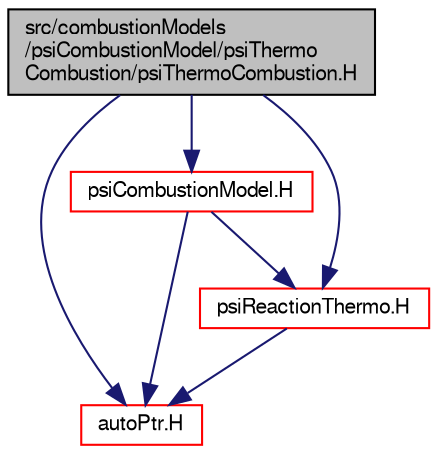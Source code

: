 digraph "src/combustionModels/psiCombustionModel/psiThermoCombustion/psiThermoCombustion.H"
{
  bgcolor="transparent";
  edge [fontname="FreeSans",fontsize="10",labelfontname="FreeSans",labelfontsize="10"];
  node [fontname="FreeSans",fontsize="10",shape=record];
  Node0 [label="src/combustionModels\l/psiCombustionModel/psiThermo\lCombustion/psiThermoCombustion.H",height=0.2,width=0.4,color="black", fillcolor="grey75", style="filled", fontcolor="black"];
  Node0 -> Node1 [color="midnightblue",fontsize="10",style="solid",fontname="FreeSans"];
  Node1 [label="autoPtr.H",height=0.2,width=0.4,color="red",URL="$a11078.html"];
  Node0 -> Node41 [color="midnightblue",fontsize="10",style="solid",fontname="FreeSans"];
  Node41 [label="psiCombustionModel.H",height=0.2,width=0.4,color="red",URL="$a00098.html"];
  Node41 -> Node1 [color="midnightblue",fontsize="10",style="solid",fontname="FreeSans"];
  Node41 -> Node89 [color="midnightblue",fontsize="10",style="solid",fontname="FreeSans"];
  Node89 [label="psiReactionThermo.H",height=0.2,width=0.4,color="red",URL="$a16220.html"];
  Node89 -> Node1 [color="midnightblue",fontsize="10",style="solid",fontname="FreeSans"];
  Node0 -> Node89 [color="midnightblue",fontsize="10",style="solid",fontname="FreeSans"];
}
